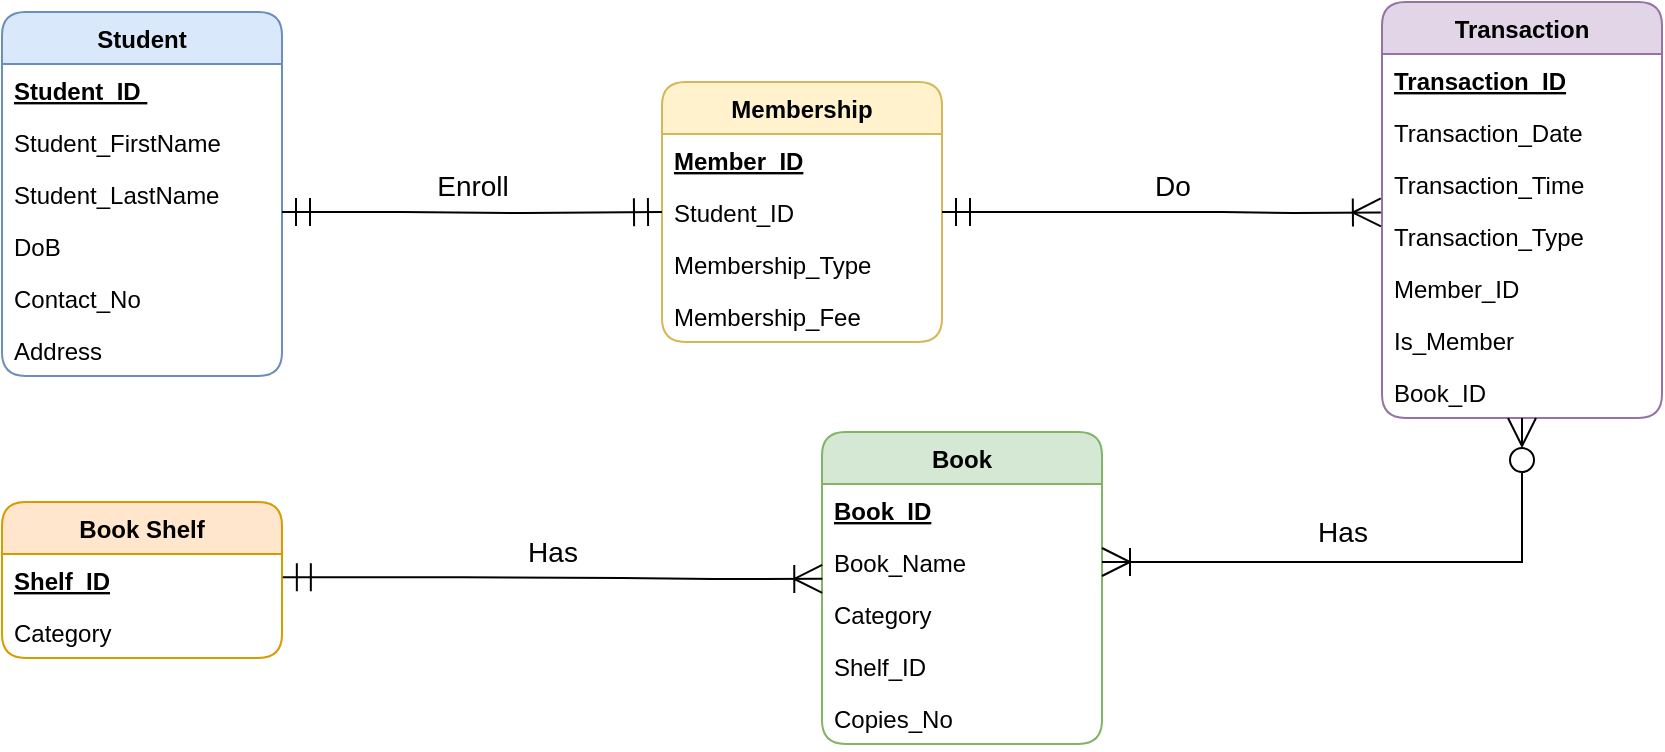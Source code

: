 <mxfile version="17.4.0" type="github"><diagram id="2PlRuHnYg2x-N5cJl1fw" name="Page-1"><mxGraphModel dx="981" dy="532" grid="1" gridSize="10" guides="1" tooltips="1" connect="1" arrows="1" fold="1" page="1" pageScale="1" pageWidth="850" pageHeight="1100" math="0" shadow="0"><root><mxCell id="0"/><mxCell id="1" parent="0"/><mxCell id="Hswu-tlmVqNQx9VqREDG-1" value="Student" style="swimlane;fontStyle=1;childLayout=stackLayout;horizontal=1;startSize=26;fillColor=#dae8fc;horizontalStack=0;resizeParent=1;resizeParentMax=0;resizeLast=0;collapsible=1;marginBottom=0;rounded=1;strokeColor=#6c8ebf;" parent="1" vertex="1"><mxGeometry x="70" y="160" width="140" height="182" as="geometry"><mxRectangle x="60" y="140" width="50" height="26" as="alternateBounds"/></mxGeometry></mxCell><mxCell id="Hswu-tlmVqNQx9VqREDG-2" value="Student_ID &#10;" style="text;strokeColor=none;fillColor=none;align=left;verticalAlign=top;spacingLeft=4;spacingRight=4;overflow=hidden;rotatable=0;points=[[0,0.5],[1,0.5]];portConstraint=eastwest;fontStyle=5" parent="Hswu-tlmVqNQx9VqREDG-1" vertex="1"><mxGeometry y="26" width="140" height="26" as="geometry"/></mxCell><mxCell id="Hswu-tlmVqNQx9VqREDG-3" value="Student_FirstName" style="text;strokeColor=none;fillColor=none;align=left;verticalAlign=top;spacingLeft=4;spacingRight=4;overflow=hidden;rotatable=0;points=[[0,0.5],[1,0.5]];portConstraint=eastwest;" parent="Hswu-tlmVqNQx9VqREDG-1" vertex="1"><mxGeometry y="52" width="140" height="26" as="geometry"/></mxCell><mxCell id="Hswu-tlmVqNQx9VqREDG-4" value="Student_LastName" style="text;strokeColor=none;fillColor=none;align=left;verticalAlign=top;spacingLeft=4;spacingRight=4;overflow=hidden;rotatable=0;points=[[0,0.5],[1,0.5]];portConstraint=eastwest;" parent="Hswu-tlmVqNQx9VqREDG-1" vertex="1"><mxGeometry y="78" width="140" height="26" as="geometry"/></mxCell><mxCell id="u8qmn2ABJjxKbITdpyV0-14" value="DoB" style="text;strokeColor=none;fillColor=none;align=left;verticalAlign=top;spacingLeft=4;spacingRight=4;overflow=hidden;rotatable=0;points=[[0,0.5],[1,0.5]];portConstraint=eastwest;" vertex="1" parent="Hswu-tlmVqNQx9VqREDG-1"><mxGeometry y="104" width="140" height="26" as="geometry"/></mxCell><mxCell id="u8qmn2ABJjxKbITdpyV0-15" value="Contact_No" style="text;strokeColor=none;fillColor=none;align=left;verticalAlign=top;spacingLeft=4;spacingRight=4;overflow=hidden;rotatable=0;points=[[0,0.5],[1,0.5]];portConstraint=eastwest;" vertex="1" parent="Hswu-tlmVqNQx9VqREDG-1"><mxGeometry y="130" width="140" height="26" as="geometry"/></mxCell><mxCell id="u8qmn2ABJjxKbITdpyV0-16" value="Address" style="text;strokeColor=none;fillColor=none;align=left;verticalAlign=top;spacingLeft=4;spacingRight=4;overflow=hidden;rotatable=0;points=[[0,0.5],[1,0.5]];portConstraint=eastwest;" vertex="1" parent="Hswu-tlmVqNQx9VqREDG-1"><mxGeometry y="156" width="140" height="26" as="geometry"/></mxCell><mxCell id="Hswu-tlmVqNQx9VqREDG-5" value="Book" style="swimlane;fontStyle=1;childLayout=stackLayout;horizontal=1;startSize=26;horizontalStack=0;resizeParent=1;resizeParentMax=0;resizeLast=0;collapsible=1;marginBottom=0;rounded=1;shadow=0;glass=0;swimlaneLine=1;fillColor=#d5e8d4;strokeColor=#82b366;" parent="1" vertex="1"><mxGeometry x="480" y="370" width="140" height="156" as="geometry"/></mxCell><mxCell id="Hswu-tlmVqNQx9VqREDG-6" value="Book_ID" style="text;strokeColor=none;fillColor=none;align=left;verticalAlign=top;spacingLeft=4;spacingRight=4;overflow=hidden;rotatable=0;points=[[0,0.5],[1,0.5]];portConstraint=eastwest;fontStyle=5" parent="Hswu-tlmVqNQx9VqREDG-5" vertex="1"><mxGeometry y="26" width="140" height="26" as="geometry"/></mxCell><mxCell id="Hswu-tlmVqNQx9VqREDG-7" value="Book_Name" style="text;strokeColor=none;fillColor=none;align=left;verticalAlign=top;spacingLeft=4;spacingRight=4;overflow=hidden;rotatable=0;points=[[0,0.5],[1,0.5]];portConstraint=eastwest;" parent="Hswu-tlmVqNQx9VqREDG-5" vertex="1"><mxGeometry y="52" width="140" height="26" as="geometry"/></mxCell><mxCell id="Hswu-tlmVqNQx9VqREDG-8" value="Category" style="text;strokeColor=none;fillColor=none;align=left;verticalAlign=top;spacingLeft=4;spacingRight=4;overflow=hidden;rotatable=0;points=[[0,0.5],[1,0.5]];portConstraint=eastwest;" parent="Hswu-tlmVqNQx9VqREDG-5" vertex="1"><mxGeometry y="78" width="140" height="26" as="geometry"/></mxCell><mxCell id="u8qmn2ABJjxKbITdpyV0-17" value="Shelf_ID" style="text;strokeColor=none;fillColor=none;align=left;verticalAlign=top;spacingLeft=4;spacingRight=4;overflow=hidden;rotatable=0;points=[[0,0.5],[1,0.5]];portConstraint=eastwest;" vertex="1" parent="Hswu-tlmVqNQx9VqREDG-5"><mxGeometry y="104" width="140" height="26" as="geometry"/></mxCell><mxCell id="u8qmn2ABJjxKbITdpyV0-40" value="Copies_No" style="text;strokeColor=none;fillColor=none;align=left;verticalAlign=top;spacingLeft=4;spacingRight=4;overflow=hidden;rotatable=0;points=[[0,0.5],[1,0.5]];portConstraint=eastwest;" vertex="1" parent="Hswu-tlmVqNQx9VqREDG-5"><mxGeometry y="130" width="140" height="26" as="geometry"/></mxCell><mxCell id="u8qmn2ABJjxKbITdpyV0-1" value="Transaction" style="swimlane;fontStyle=1;childLayout=stackLayout;horizontal=1;startSize=26;horizontalStack=0;resizeParent=1;resizeParentMax=0;resizeLast=0;collapsible=1;marginBottom=0;rounded=1;shadow=0;glass=0;swimlaneLine=1;fillColor=#e1d5e7;strokeColor=#9673a6;" vertex="1" parent="1"><mxGeometry x="760" y="155" width="140" height="208" as="geometry"/></mxCell><mxCell id="u8qmn2ABJjxKbITdpyV0-2" value="Transaction_ID" style="text;strokeColor=none;fillColor=none;align=left;verticalAlign=top;spacingLeft=4;spacingRight=4;overflow=hidden;rotatable=0;points=[[0,0.5],[1,0.5]];portConstraint=eastwest;fontStyle=5" vertex="1" parent="u8qmn2ABJjxKbITdpyV0-1"><mxGeometry y="26" width="140" height="26" as="geometry"/></mxCell><mxCell id="u8qmn2ABJjxKbITdpyV0-3" value="Transaction_Date" style="text;strokeColor=none;fillColor=none;align=left;verticalAlign=top;spacingLeft=4;spacingRight=4;overflow=hidden;rotatable=0;points=[[0,0.5],[1,0.5]];portConstraint=eastwest;" vertex="1" parent="u8qmn2ABJjxKbITdpyV0-1"><mxGeometry y="52" width="140" height="26" as="geometry"/></mxCell><mxCell id="u8qmn2ABJjxKbITdpyV0-4" value="Transaction_Time" style="text;strokeColor=none;fillColor=none;align=left;verticalAlign=top;spacingLeft=4;spacingRight=4;overflow=hidden;rotatable=0;points=[[0,0.5],[1,0.5]];portConstraint=eastwest;" vertex="1" parent="u8qmn2ABJjxKbITdpyV0-1"><mxGeometry y="78" width="140" height="26" as="geometry"/></mxCell><mxCell id="u8qmn2ABJjxKbITdpyV0-18" value="Transaction_Type" style="text;strokeColor=none;fillColor=none;align=left;verticalAlign=top;spacingLeft=4;spacingRight=4;overflow=hidden;rotatable=0;points=[[0,0.5],[1,0.5]];portConstraint=eastwest;" vertex="1" parent="u8qmn2ABJjxKbITdpyV0-1"><mxGeometry y="104" width="140" height="26" as="geometry"/></mxCell><mxCell id="u8qmn2ABJjxKbITdpyV0-19" value="Member_ID" style="text;strokeColor=none;fillColor=none;align=left;verticalAlign=top;spacingLeft=4;spacingRight=4;overflow=hidden;rotatable=0;points=[[0,0.5],[1,0.5]];portConstraint=eastwest;" vertex="1" parent="u8qmn2ABJjxKbITdpyV0-1"><mxGeometry y="130" width="140" height="26" as="geometry"/></mxCell><mxCell id="u8qmn2ABJjxKbITdpyV0-20" value="Is_Member" style="text;strokeColor=none;fillColor=none;align=left;verticalAlign=top;spacingLeft=4;spacingRight=4;overflow=hidden;rotatable=0;points=[[0,0.5],[1,0.5]];portConstraint=eastwest;" vertex="1" parent="u8qmn2ABJjxKbITdpyV0-1"><mxGeometry y="156" width="140" height="26" as="geometry"/></mxCell><mxCell id="u8qmn2ABJjxKbITdpyV0-21" value="Book_ID" style="text;strokeColor=none;fillColor=none;align=left;verticalAlign=top;spacingLeft=4;spacingRight=4;overflow=hidden;rotatable=0;points=[[0,0.5],[1,0.5]];portConstraint=eastwest;" vertex="1" parent="u8qmn2ABJjxKbITdpyV0-1"><mxGeometry y="182" width="140" height="26" as="geometry"/></mxCell><mxCell id="u8qmn2ABJjxKbITdpyV0-5" value="Book Shelf" style="swimlane;fontStyle=1;childLayout=stackLayout;horizontal=1;startSize=26;horizontalStack=0;resizeParent=1;resizeParentMax=0;resizeLast=0;collapsible=1;marginBottom=0;rounded=1;shadow=0;glass=0;swimlaneLine=1;fillColor=#ffe6cc;strokeColor=#d79b00;" vertex="1" parent="1"><mxGeometry x="70" y="405" width="140" height="78" as="geometry"/></mxCell><mxCell id="u8qmn2ABJjxKbITdpyV0-6" value="Shelf_ID" style="text;strokeColor=none;fillColor=none;align=left;verticalAlign=top;spacingLeft=4;spacingRight=4;overflow=hidden;rotatable=0;points=[[0,0.5],[1,0.5]];portConstraint=eastwest;fontStyle=5" vertex="1" parent="u8qmn2ABJjxKbITdpyV0-5"><mxGeometry y="26" width="140" height="26" as="geometry"/></mxCell><mxCell id="u8qmn2ABJjxKbITdpyV0-7" value="Category" style="text;strokeColor=none;fillColor=none;align=left;verticalAlign=top;spacingLeft=4;spacingRight=4;overflow=hidden;rotatable=0;points=[[0,0.5],[1,0.5]];portConstraint=eastwest;" vertex="1" parent="u8qmn2ABJjxKbITdpyV0-5"><mxGeometry y="52" width="140" height="26" as="geometry"/></mxCell><mxCell id="u8qmn2ABJjxKbITdpyV0-9" value="Membership" style="swimlane;fontStyle=1;childLayout=stackLayout;horizontal=1;startSize=26;horizontalStack=0;resizeParent=1;resizeParentMax=0;resizeLast=0;collapsible=1;marginBottom=0;rounded=1;shadow=0;glass=0;swimlaneLine=1;fillColor=#fff2cc;strokeColor=#d6b656;" vertex="1" parent="1"><mxGeometry x="400" y="195" width="140" height="130" as="geometry"/></mxCell><mxCell id="u8qmn2ABJjxKbITdpyV0-10" value="Member_ID" style="text;strokeColor=none;fillColor=none;align=left;verticalAlign=top;spacingLeft=4;spacingRight=4;overflow=hidden;rotatable=0;points=[[0,0.5],[1,0.5]];portConstraint=eastwest;fontStyle=5" vertex="1" parent="u8qmn2ABJjxKbITdpyV0-9"><mxGeometry y="26" width="140" height="26" as="geometry"/></mxCell><mxCell id="u8qmn2ABJjxKbITdpyV0-11" value="Student_ID" style="text;strokeColor=none;fillColor=none;align=left;verticalAlign=top;spacingLeft=4;spacingRight=4;overflow=hidden;rotatable=0;points=[[0,0.5],[1,0.5]];portConstraint=eastwest;" vertex="1" parent="u8qmn2ABJjxKbITdpyV0-9"><mxGeometry y="52" width="140" height="26" as="geometry"/></mxCell><mxCell id="u8qmn2ABJjxKbITdpyV0-12" value="Membership_Type" style="text;strokeColor=none;fillColor=none;align=left;verticalAlign=top;spacingLeft=4;spacingRight=4;overflow=hidden;rotatable=0;points=[[0,0.5],[1,0.5]];portConstraint=eastwest;" vertex="1" parent="u8qmn2ABJjxKbITdpyV0-9"><mxGeometry y="78" width="140" height="26" as="geometry"/></mxCell><mxCell id="u8qmn2ABJjxKbITdpyV0-22" value="Membership_Fee" style="text;strokeColor=none;fillColor=none;align=left;verticalAlign=top;spacingLeft=4;spacingRight=4;overflow=hidden;rotatable=0;points=[[0,0.5],[1,0.5]];portConstraint=eastwest;" vertex="1" parent="u8qmn2ABJjxKbITdpyV0-9"><mxGeometry y="104" width="140" height="26" as="geometry"/></mxCell><mxCell id="u8qmn2ABJjxKbITdpyV0-30" style="edgeStyle=orthogonalEdgeStyle;rounded=0;orthogonalLoop=1;jettySize=auto;html=1;entryX=0;entryY=0.5;entryDx=0;entryDy=0;endArrow=ERmandOne;endFill=0;endSize=12;" edge="1" parent="1" target="u8qmn2ABJjxKbITdpyV0-11"><mxGeometry relative="1" as="geometry"><mxPoint x="270" y="260" as="sourcePoint"/></mxGeometry></mxCell><mxCell id="u8qmn2ABJjxKbITdpyV0-33" style="edgeStyle=orthogonalEdgeStyle;rounded=0;orthogonalLoop=1;jettySize=auto;html=1;exitX=1;exitY=0.5;exitDx=0;exitDy=0;entryX=-0.004;entryY=0.046;entryDx=0;entryDy=0;entryPerimeter=0;endArrow=ERoneToMany;endFill=0;targetPerimeterSpacing=0;endSize=12;" edge="1" parent="1" target="u8qmn2ABJjxKbITdpyV0-18"><mxGeometry relative="1" as="geometry"><mxPoint x="680" y="260.0" as="sourcePoint"/></mxGeometry></mxCell><mxCell id="u8qmn2ABJjxKbITdpyV0-38" style="edgeStyle=orthogonalEdgeStyle;rounded=0;orthogonalLoop=1;jettySize=auto;html=1;entryX=1;entryY=0.5;entryDx=0;entryDy=0;endArrow=ERoneToMany;endFill=0;startSize=12;endSize=12;exitX=0.5;exitY=1;exitDx=0;exitDy=0;startArrow=ERzeroToMany;startFill=0;" edge="1" parent="1" source="u8qmn2ABJjxKbITdpyV0-1" target="Hswu-tlmVqNQx9VqREDG-7"><mxGeometry relative="1" as="geometry"><mxPoint x="790" y="435" as="sourcePoint"/></mxGeometry></mxCell><mxCell id="u8qmn2ABJjxKbITdpyV0-37" style="edgeStyle=orthogonalEdgeStyle;rounded=0;orthogonalLoop=1;jettySize=auto;html=1;exitX=1;exitY=0.5;exitDx=0;exitDy=0;entryX=0.001;entryY=0.824;entryDx=0;entryDy=0;entryPerimeter=0;endArrow=ERoneToMany;endFill=0;endSize=12;" edge="1" parent="1" target="Hswu-tlmVqNQx9VqREDG-7"><mxGeometry relative="1" as="geometry"><mxPoint x="380" y="443" as="sourcePoint"/></mxGeometry></mxCell><mxCell id="u8qmn2ABJjxKbITdpyV0-29" style="edgeStyle=orthogonalEdgeStyle;rounded=0;orthogonalLoop=1;jettySize=auto;html=1;entryX=0;entryY=0.5;entryDx=0;entryDy=0;endArrow=none;endFill=0;startArrow=ERmandOne;startFill=0;targetPerimeterSpacing=15;endSize=12;sourcePerimeterSpacing=4;startSize=12;" edge="1" parent="1"><mxGeometry relative="1" as="geometry"><mxPoint x="210" y="260" as="sourcePoint"/><mxPoint x="270" y="260.0" as="targetPoint"/></mxGeometry></mxCell><mxCell id="u8qmn2ABJjxKbITdpyV0-32" style="edgeStyle=orthogonalEdgeStyle;rounded=0;orthogonalLoop=1;jettySize=auto;html=1;exitX=1;exitY=0.5;exitDx=0;exitDy=0;endArrow=none;endFill=0;startArrow=ERmandOne;startFill=0;endSize=15;startSize=12;" edge="1" parent="1" source="u8qmn2ABJjxKbITdpyV0-11"><mxGeometry relative="1" as="geometry"><mxPoint x="680" y="260" as="targetPoint"/></mxGeometry></mxCell><mxCell id="u8qmn2ABJjxKbITdpyV0-34" style="edgeStyle=orthogonalEdgeStyle;rounded=0;orthogonalLoop=1;jettySize=auto;html=1;exitX=1.003;exitY=0.445;exitDx=0;exitDy=0;endArrow=none;endFill=0;exitPerimeter=0;startArrow=ERmandOne;startFill=0;targetPerimeterSpacing=13;endSize=8;startSize=12;" edge="1" parent="1" source="u8qmn2ABJjxKbITdpyV0-6"><mxGeometry relative="1" as="geometry"><mxPoint x="380" y="443" as="targetPoint"/></mxGeometry></mxCell><mxCell id="u8qmn2ABJjxKbITdpyV0-41" value="&lt;font style=&quot;font-size: 14px&quot;&gt;Enroll&lt;/font&gt;" style="text;html=1;align=center;verticalAlign=middle;resizable=0;points=[];autosize=1;strokeColor=none;fillColor=none;" vertex="1" parent="1"><mxGeometry x="280" y="237" width="50" height="20" as="geometry"/></mxCell><mxCell id="u8qmn2ABJjxKbITdpyV0-42" value="&lt;font style=&quot;font-size: 14px&quot;&gt;Do&lt;/font&gt;" style="text;html=1;align=center;verticalAlign=middle;resizable=0;points=[];autosize=1;strokeColor=none;fillColor=none;" vertex="1" parent="1"><mxGeometry x="640" y="237" width="30" height="20" as="geometry"/></mxCell><mxCell id="u8qmn2ABJjxKbITdpyV0-43" value="&lt;font style=&quot;font-size: 14px&quot;&gt;Has&lt;/font&gt;" style="text;html=1;align=center;verticalAlign=middle;resizable=0;points=[];autosize=1;strokeColor=none;fillColor=none;" vertex="1" parent="1"><mxGeometry x="325" y="420" width="40" height="20" as="geometry"/></mxCell><mxCell id="u8qmn2ABJjxKbITdpyV0-44" value="&lt;font style=&quot;font-size: 14px&quot;&gt;Has&lt;/font&gt;" style="text;html=1;align=center;verticalAlign=middle;resizable=0;points=[];autosize=1;strokeColor=none;fillColor=none;" vertex="1" parent="1"><mxGeometry x="720" y="410" width="40" height="20" as="geometry"/></mxCell></root></mxGraphModel></diagram></mxfile>